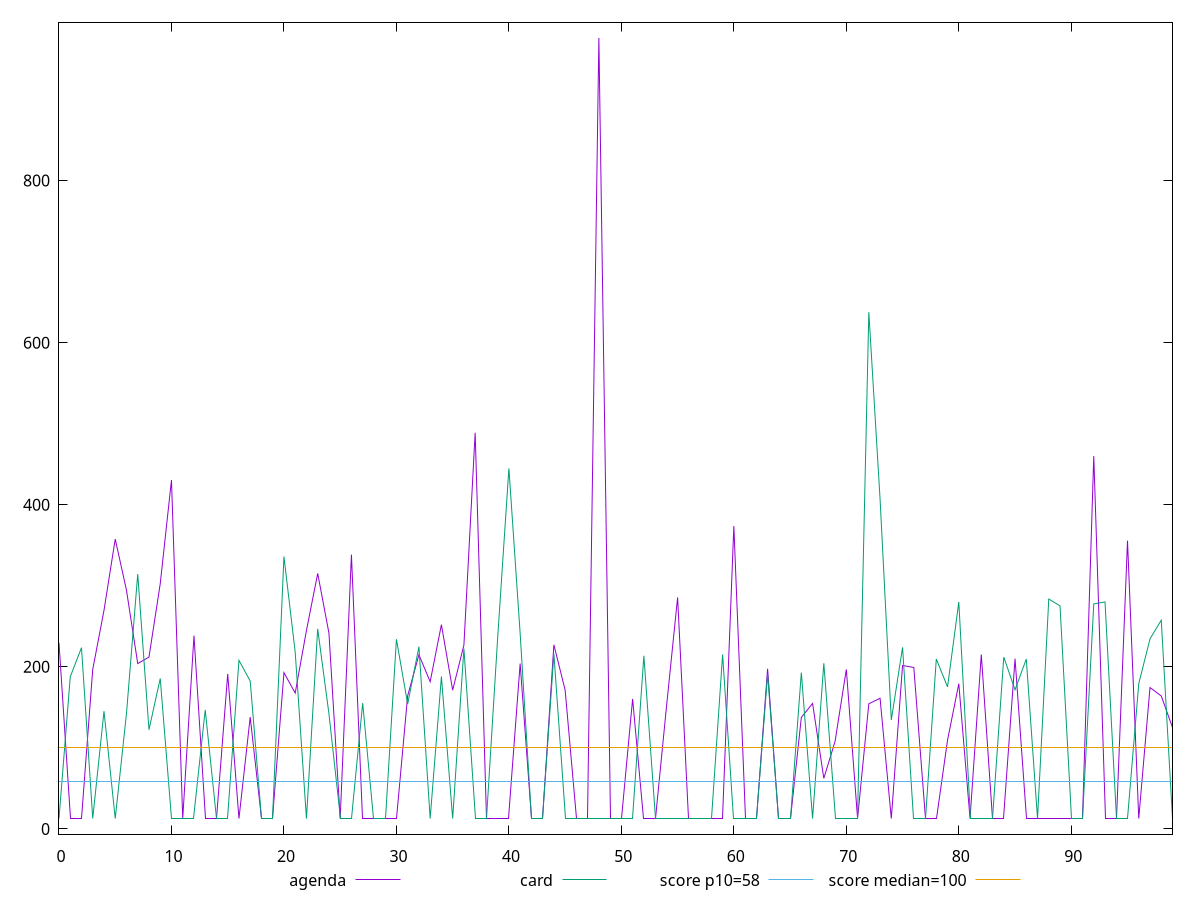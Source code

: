 reset

$agenda <<EOF
0 229.60000000000002
1 12.8
2 12.8
3 196.79999999999856
4 269.6
5 357.6
6 294.40000000000003
7 204
8 212
9 302.40000000000003
10 430.40000000000003
11 12.8
12 238.4
13 12.8
14 12.8
15 191.20000000000002
16 12.8
17 138
18 12.8
19 12.8
20 192.8
21 167.60000000000002
22 244.8
23 315.20000000000005
24 241.60000000000002
25 12.8
26 338.40000000000003
27 12.8
28 12.8
29 12.8
30 12.8
31 164.4
32 214.8
33 181.60000000000002
34 252
35 171.2000000000004
36 226.8
37 488.80000000000075
38 12.8
39 12.8
40 12.8
41 204
42 12.8
43 12.8
44 227.20000000000002
45 171.20000000000002
46 12.8
47 12.8
48 976.0000000000015
49 12.8
50 12.8
51 160.4
52 12.8
53 12.8
54 149.20000000000002
55 285.6
56 12.8
57 12.8
58 12.8
59 12.8
60 373.6
61 12.8
62 12.8
63 197.60000000000002
64 12.8
65 12.8
66 137.6
67 154.8
68 62.400000000000006
69 108
70 196.80000000000075
71 12.8
72 154.4
73 161.20000000000002
74 12.8
75 201.60000000000002
76 199.20000000000002
77 12.8
78 12.8
79 109.60000000000001
80 179.20000000000002
81 12.8
82 215.20000000000002
83 12.8
84 12.8
85 210
86 12.8
87 12.8
88 12.8
89 12.8
90 12.8
91 12.8
92 460
93 12.8
94 12.8
95 355.6
96 12.8
97 174.4
98 164
99 125.2
EOF

$card <<EOF
0 12.8
1 187.60000000000002
2 223.60000000000002
3 12.8
4 145.20000000000002
5 12.8
6 142.4
7 314.40000000000003
8 122.4
9 185.60000000000002
10 12.8
11 12.8
12 12.8
13 146.8
14 12.8
15 12.8
16 208
17 182.4
18 12.8
19 12.8
20 336
21 218
22 12.8
23 246.8
24 141.99999999999966
25 12.8
26 12.8
27 155.1999999999993
28 12.8
29 12.8
30 234
31 154
32 224.8
33 12.8
34 188
35 12.8
36 222.4
37 12.8
38 12.8
39 235.60000000000002
40 444.8
41 241.20000000000073
42 12.8
43 12.8
44 216
45 12.8
46 12.8
47 12.8
48 12.8
49 12.8
50 12.8
51 12.8
52 213.60000000000002
53 12.8
54 12.8
55 12.8
56 12.8
57 12.8
58 12.8
59 215.20000000000002
60 12.8
61 12.8
62 12.8
63 190.8
64 12.8
65 12.8
66 192.8
67 12.8
68 204.39999999999964
69 12.8
70 12.8
71 12.8
72 637.6
73 407.20000000000005
74 134.4
75 224
76 12.8
77 12.8
78 209.60000000000002
79 175.20000000000002
80 280
81 12.8
82 12.8
83 12.8
84 212
85 171.60000000000002
86 209.60000000000002
87 12.8
88 283.6
89 275.2
90 12.8
91 12.8
92 277.59999999999854
93 280
94 12.8
95 12.8
96 179.20000000000002
97 234.4
98 257.6
99 12.8
EOF

set key outside below
set xrange [0:99]
set yrange [-6.464000000000031:995.2640000000015]
set trange [-6.464000000000031:995.2640000000015]
set terminal svg size 640, 520 enhanced background rgb 'white'
set output "reports/report_00028_2021-02-24T12-49-42.674Z/estimated-input-latency/comparison/line/1_vs_2.svg"

plot $agenda title "agenda" with line, \
     $card title "card" with line, \
     58 title "score p10=58", \
     100 title "score median=100"

reset
